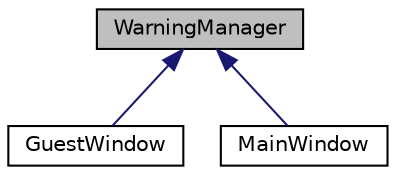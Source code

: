digraph "WarningManager"
{
 // LATEX_PDF_SIZE
  edge [fontname="Helvetica",fontsize="10",labelfontname="Helvetica",labelfontsize="10"];
  node [fontname="Helvetica",fontsize="10",shape=record];
  Node1 [label="WarningManager",height=0.2,width=0.4,color="black", fillcolor="grey75", style="filled", fontcolor="black",tooltip=" "];
  Node1 -> Node2 [dir="back",color="midnightblue",fontsize="10",style="solid"];
  Node2 [label="GuestWindow",height=0.2,width=0.4,color="black", fillcolor="white", style="filled",URL="$classGuestWindow.html",tooltip="Guest user window."];
  Node1 -> Node3 [dir="back",color="midnightblue",fontsize="10",style="solid"];
  Node3 [label="MainWindow",height=0.2,width=0.4,color="black", fillcolor="white", style="filled",URL="$classMainWindow.html",tooltip="Authenticated user window."];
}
